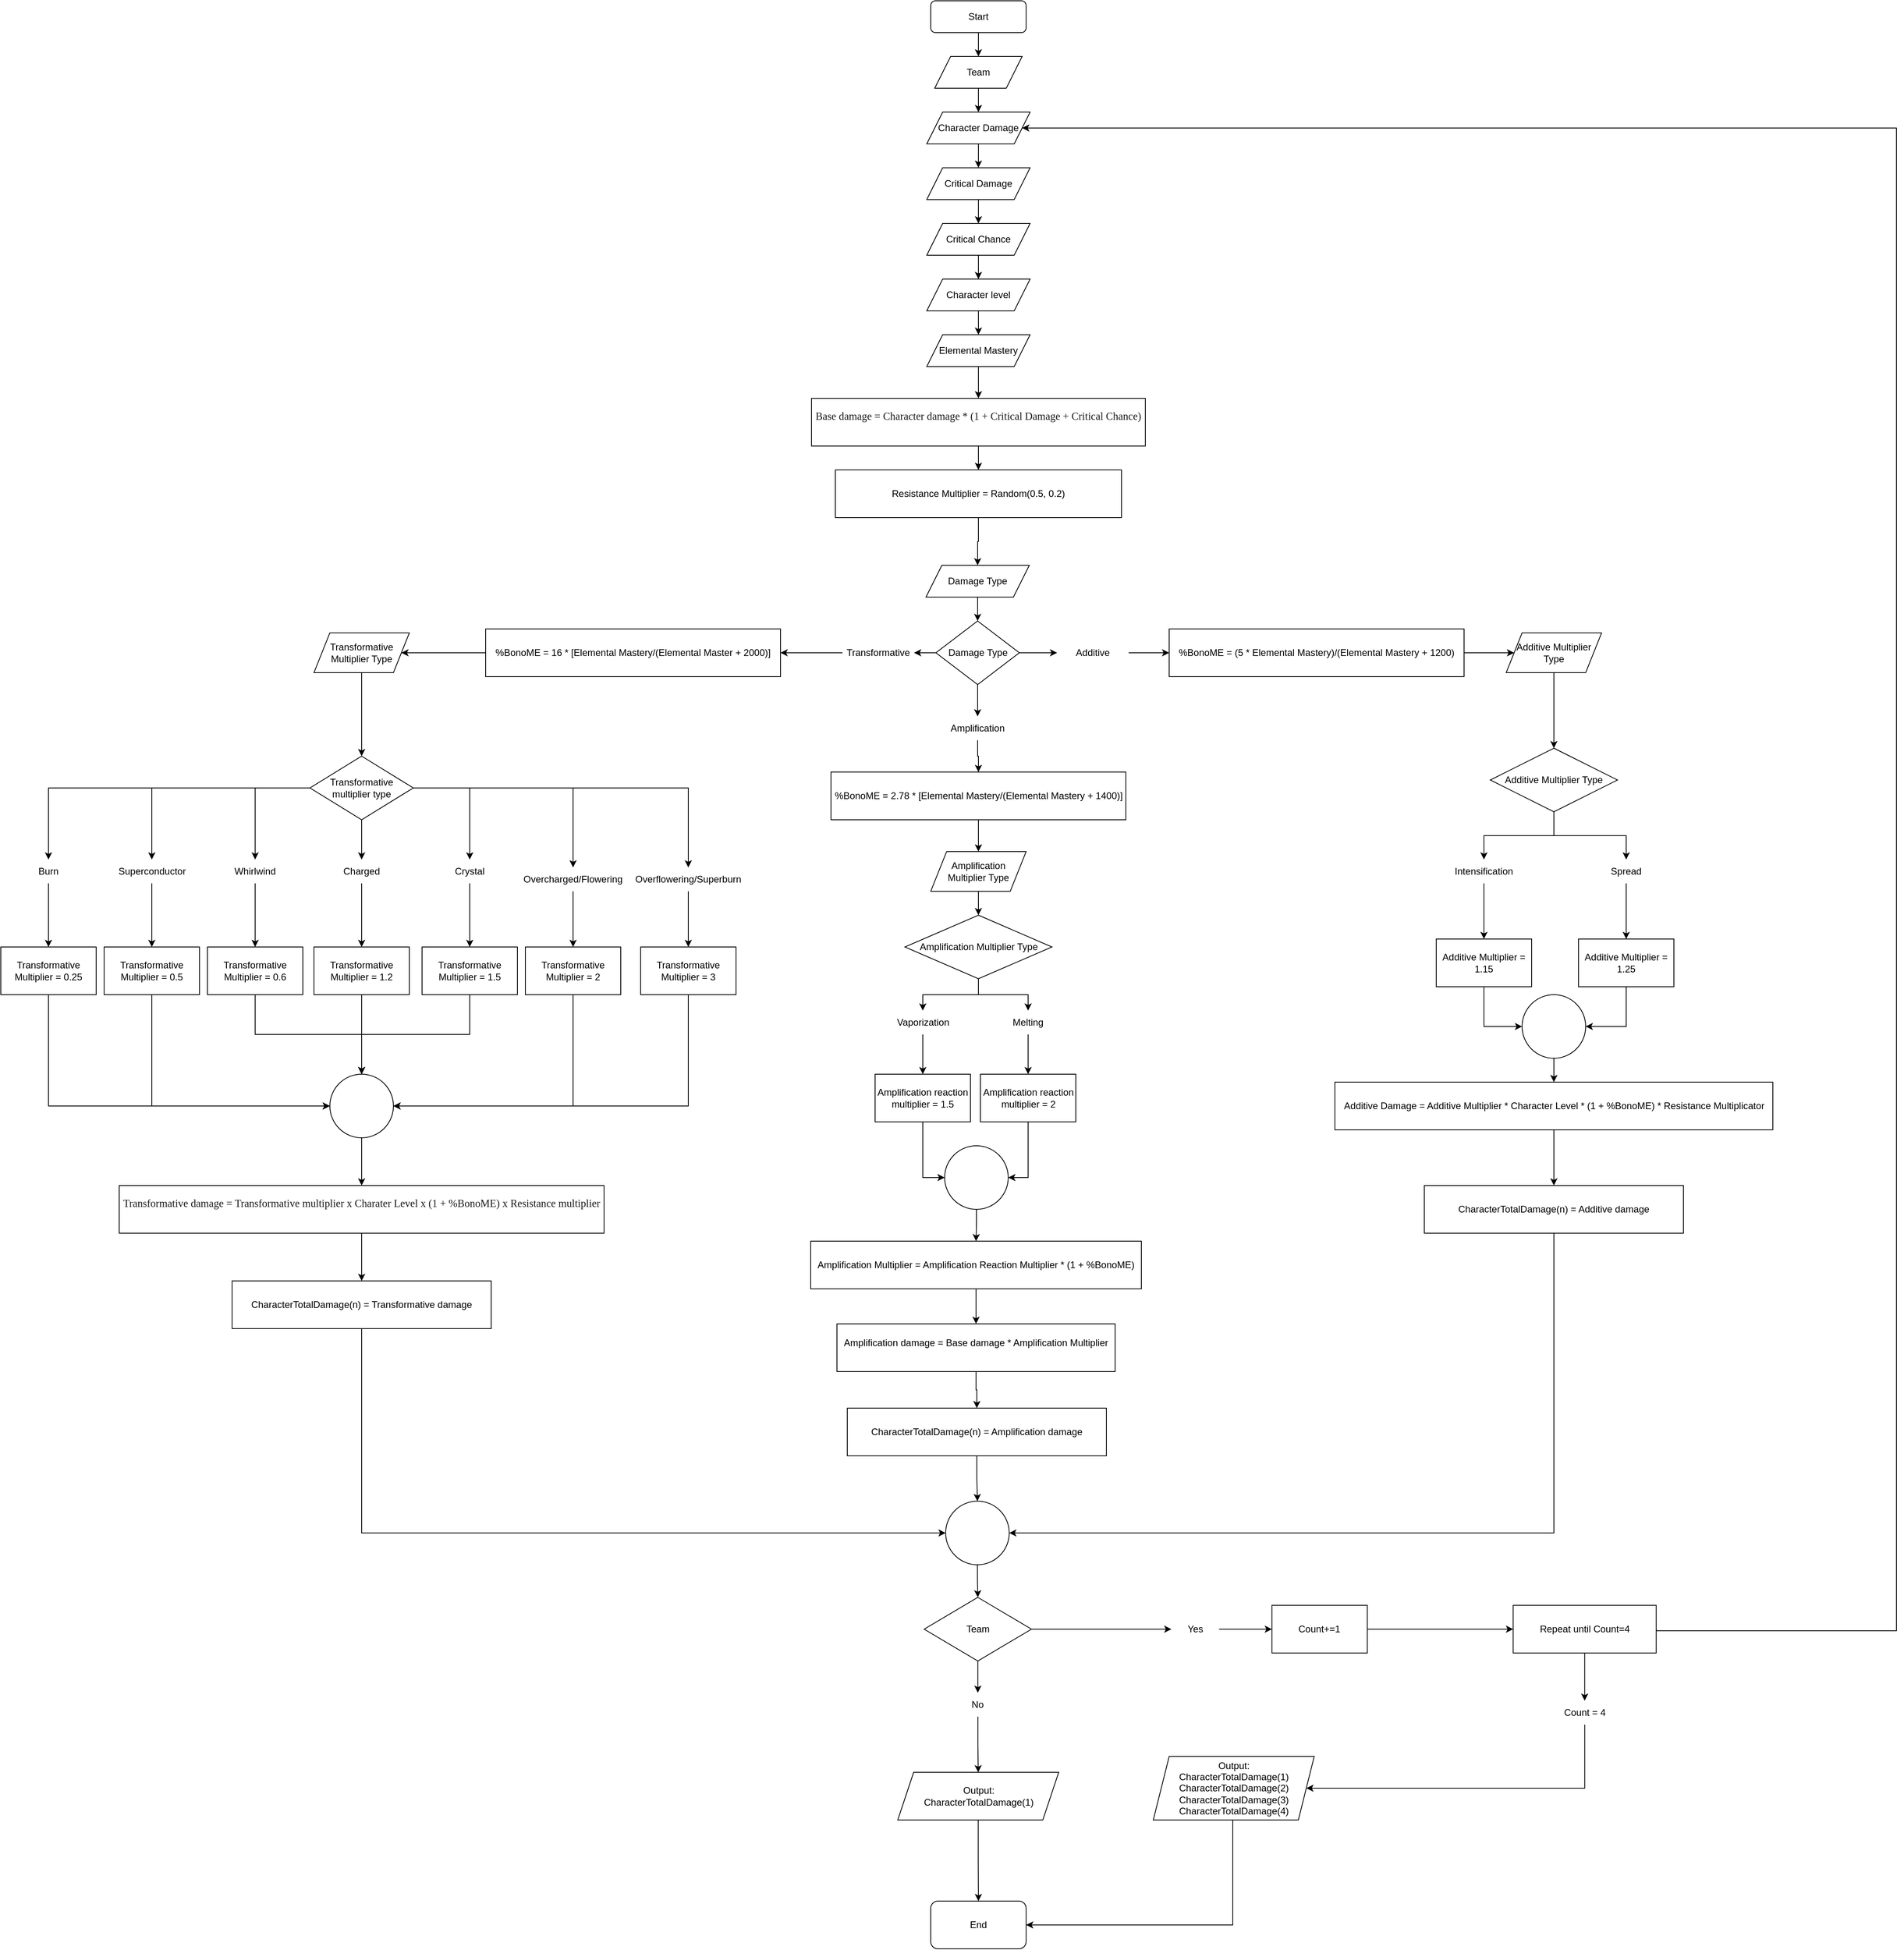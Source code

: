 <mxfile version="21.6.8" type="device">
  <diagram id="C5RBs43oDa-KdzZeNtuy" name="Page-1">
    <mxGraphModel dx="2225" dy="757" grid="1" gridSize="10" guides="1" tooltips="1" connect="1" arrows="1" fold="1" page="1" pageScale="1" pageWidth="827" pageHeight="1169" math="0" shadow="0">
      <root>
        <mxCell id="WIyWlLk6GJQsqaUBKTNV-0" />
        <mxCell id="WIyWlLk6GJQsqaUBKTNV-1" parent="WIyWlLk6GJQsqaUBKTNV-0" />
        <mxCell id="68AIYWXxE1RkeAf_uZzY-8" style="edgeStyle=orthogonalEdgeStyle;rounded=0;orthogonalLoop=1;jettySize=auto;html=1;entryX=0.5;entryY=0;entryDx=0;entryDy=0;" edge="1" parent="WIyWlLk6GJQsqaUBKTNV-1" source="WIyWlLk6GJQsqaUBKTNV-3" target="68AIYWXxE1RkeAf_uZzY-1">
          <mxGeometry relative="1" as="geometry" />
        </mxCell>
        <mxCell id="WIyWlLk6GJQsqaUBKTNV-3" value="Start" style="rounded=1;whiteSpace=wrap;html=1;fontSize=12;glass=0;strokeWidth=1;shadow=0;" parent="WIyWlLk6GJQsqaUBKTNV-1" vertex="1">
          <mxGeometry x="360" y="30" width="120" height="40" as="geometry" />
        </mxCell>
        <mxCell id="68AIYWXxE1RkeAf_uZzY-9" style="edgeStyle=orthogonalEdgeStyle;rounded=0;orthogonalLoop=1;jettySize=auto;html=1;entryX=0.5;entryY=0;entryDx=0;entryDy=0;" edge="1" parent="WIyWlLk6GJQsqaUBKTNV-1" source="68AIYWXxE1RkeAf_uZzY-1" target="68AIYWXxE1RkeAf_uZzY-2">
          <mxGeometry relative="1" as="geometry" />
        </mxCell>
        <mxCell id="68AIYWXxE1RkeAf_uZzY-1" value="Team" style="shape=parallelogram;perimeter=parallelogramPerimeter;whiteSpace=wrap;html=1;fixedSize=1;" vertex="1" parent="WIyWlLk6GJQsqaUBKTNV-1">
          <mxGeometry x="365" y="100" width="110" height="40" as="geometry" />
        </mxCell>
        <mxCell id="68AIYWXxE1RkeAf_uZzY-10" style="edgeStyle=orthogonalEdgeStyle;rounded=0;orthogonalLoop=1;jettySize=auto;html=1;entryX=0.5;entryY=0;entryDx=0;entryDy=0;" edge="1" parent="WIyWlLk6GJQsqaUBKTNV-1" source="68AIYWXxE1RkeAf_uZzY-2" target="68AIYWXxE1RkeAf_uZzY-3">
          <mxGeometry relative="1" as="geometry" />
        </mxCell>
        <mxCell id="68AIYWXxE1RkeAf_uZzY-2" value="Character Damage" style="shape=parallelogram;perimeter=parallelogramPerimeter;whiteSpace=wrap;html=1;fixedSize=1;" vertex="1" parent="WIyWlLk6GJQsqaUBKTNV-1">
          <mxGeometry x="355" y="170" width="130" height="40" as="geometry" />
        </mxCell>
        <mxCell id="68AIYWXxE1RkeAf_uZzY-11" style="edgeStyle=orthogonalEdgeStyle;rounded=0;orthogonalLoop=1;jettySize=auto;html=1;entryX=0.5;entryY=0;entryDx=0;entryDy=0;" edge="1" parent="WIyWlLk6GJQsqaUBKTNV-1" source="68AIYWXxE1RkeAf_uZzY-3" target="68AIYWXxE1RkeAf_uZzY-4">
          <mxGeometry relative="1" as="geometry" />
        </mxCell>
        <mxCell id="68AIYWXxE1RkeAf_uZzY-3" value="Critical Damage" style="shape=parallelogram;perimeter=parallelogramPerimeter;whiteSpace=wrap;html=1;fixedSize=1;" vertex="1" parent="WIyWlLk6GJQsqaUBKTNV-1">
          <mxGeometry x="355" y="240" width="130" height="40" as="geometry" />
        </mxCell>
        <mxCell id="68AIYWXxE1RkeAf_uZzY-15" style="edgeStyle=orthogonalEdgeStyle;rounded=0;orthogonalLoop=1;jettySize=auto;html=1;" edge="1" parent="WIyWlLk6GJQsqaUBKTNV-1" source="68AIYWXxE1RkeAf_uZzY-4" target="68AIYWXxE1RkeAf_uZzY-13">
          <mxGeometry relative="1" as="geometry" />
        </mxCell>
        <mxCell id="68AIYWXxE1RkeAf_uZzY-4" value="Critical Chance" style="shape=parallelogram;perimeter=parallelogramPerimeter;whiteSpace=wrap;html=1;fixedSize=1;" vertex="1" parent="WIyWlLk6GJQsqaUBKTNV-1">
          <mxGeometry x="355" y="310" width="130" height="40" as="geometry" />
        </mxCell>
        <mxCell id="68AIYWXxE1RkeAf_uZzY-16" style="edgeStyle=orthogonalEdgeStyle;rounded=0;orthogonalLoop=1;jettySize=auto;html=1;entryX=0.5;entryY=0;entryDx=0;entryDy=0;" edge="1" parent="WIyWlLk6GJQsqaUBKTNV-1" source="68AIYWXxE1RkeAf_uZzY-13" target="68AIYWXxE1RkeAf_uZzY-14">
          <mxGeometry relative="1" as="geometry" />
        </mxCell>
        <mxCell id="68AIYWXxE1RkeAf_uZzY-13" value="Character level" style="shape=parallelogram;perimeter=parallelogramPerimeter;whiteSpace=wrap;html=1;fixedSize=1;" vertex="1" parent="WIyWlLk6GJQsqaUBKTNV-1">
          <mxGeometry x="355" y="380" width="130" height="40" as="geometry" />
        </mxCell>
        <mxCell id="68AIYWXxE1RkeAf_uZzY-18" style="edgeStyle=orthogonalEdgeStyle;rounded=0;orthogonalLoop=1;jettySize=auto;html=1;entryX=0.5;entryY=0;entryDx=0;entryDy=0;" edge="1" parent="WIyWlLk6GJQsqaUBKTNV-1" source="68AIYWXxE1RkeAf_uZzY-14" target="68AIYWXxE1RkeAf_uZzY-17">
          <mxGeometry relative="1" as="geometry">
            <mxPoint x="430" y="520" as="targetPoint" />
          </mxGeometry>
        </mxCell>
        <mxCell id="68AIYWXxE1RkeAf_uZzY-14" value="Elemental Mastery" style="shape=parallelogram;perimeter=parallelogramPerimeter;whiteSpace=wrap;html=1;fixedSize=1;" vertex="1" parent="WIyWlLk6GJQsqaUBKTNV-1">
          <mxGeometry x="355" y="450" width="130" height="40" as="geometry" />
        </mxCell>
        <mxCell id="68AIYWXxE1RkeAf_uZzY-119" style="edgeStyle=orthogonalEdgeStyle;rounded=0;orthogonalLoop=1;jettySize=auto;html=1;entryX=0.5;entryY=0;entryDx=0;entryDy=0;" edge="1" parent="WIyWlLk6GJQsqaUBKTNV-1" source="68AIYWXxE1RkeAf_uZzY-17" target="68AIYWXxE1RkeAf_uZzY-22">
          <mxGeometry relative="1" as="geometry" />
        </mxCell>
        <mxCell id="68AIYWXxE1RkeAf_uZzY-17" value="&#xa;&lt;p data-pm-slice=&quot;1 1 [&amp;quot;tiptapChildEditor&amp;quot;,{&amp;quot;id&amp;quot;:&amp;quot;6e26baa5-7438-47f0-9756-ae6caefed362&amp;quot;,&amp;quot;shapeId&amp;quot;:&amp;quot;MbrOjxthng9&amp;quot;,&amp;quot;textId&amp;quot;:&amp;quot;identifier&amp;quot;}]&quot; dir=&quot;ltr&quot; style=&quot;text-align: center&quot;&gt;&lt;span style=&quot;color: rgb(26, 26, 26); font-size: 10pt; font-family: noto_regular&quot;&gt;Base damage = Character damage * (1 + Critical Damage + Critical Chance)&lt;/span&gt;&lt;/p&gt;&#xa;&#xa;" style="rounded=0;whiteSpace=wrap;html=1;" vertex="1" parent="WIyWlLk6GJQsqaUBKTNV-1">
          <mxGeometry x="210" y="530" width="420" height="60" as="geometry" />
        </mxCell>
        <mxCell id="68AIYWXxE1RkeAf_uZzY-25" style="edgeStyle=orthogonalEdgeStyle;rounded=0;orthogonalLoop=1;jettySize=auto;html=1;entryX=0.5;entryY=0;entryDx=0;entryDy=0;" edge="1" parent="WIyWlLk6GJQsqaUBKTNV-1" source="68AIYWXxE1RkeAf_uZzY-22" target="68AIYWXxE1RkeAf_uZzY-24">
          <mxGeometry relative="1" as="geometry" />
        </mxCell>
        <mxCell id="68AIYWXxE1RkeAf_uZzY-22" value="&lt;p data-pm-slice=&quot;1 1 [&amp;quot;tiptapChildEditor&amp;quot;,{&amp;quot;id&amp;quot;:&amp;quot;6ee7c401-3473-4edb-bf75-9d36fbbd1e00&amp;quot;,&amp;quot;shapeId&amp;quot;:&amp;quot;x10Id9P7qSQ&amp;quot;,&amp;quot;textId&amp;quot;:&amp;quot;identifier&amp;quot;}]&quot; dir=&quot;ltr&quot;&gt;Resistance Multiplier = Random(0.5, 0.2)&lt;/p&gt;" style="rounded=0;whiteSpace=wrap;html=1;" vertex="1" parent="WIyWlLk6GJQsqaUBKTNV-1">
          <mxGeometry x="240" y="620" width="360" height="60" as="geometry" />
        </mxCell>
        <mxCell id="68AIYWXxE1RkeAf_uZzY-27" style="edgeStyle=orthogonalEdgeStyle;rounded=0;orthogonalLoop=1;jettySize=auto;html=1;" edge="1" parent="WIyWlLk6GJQsqaUBKTNV-1" source="68AIYWXxE1RkeAf_uZzY-24" target="68AIYWXxE1RkeAf_uZzY-26">
          <mxGeometry relative="1" as="geometry" />
        </mxCell>
        <mxCell id="68AIYWXxE1RkeAf_uZzY-24" value="Damage Type" style="shape=parallelogram;perimeter=parallelogramPerimeter;whiteSpace=wrap;html=1;fixedSize=1;" vertex="1" parent="WIyWlLk6GJQsqaUBKTNV-1">
          <mxGeometry x="354" y="740" width="130" height="40" as="geometry" />
        </mxCell>
        <mxCell id="68AIYWXxE1RkeAf_uZzY-30" style="edgeStyle=orthogonalEdgeStyle;rounded=0;orthogonalLoop=1;jettySize=auto;html=1;entryX=1;entryY=0.5;entryDx=0;entryDy=0;" edge="1" parent="WIyWlLk6GJQsqaUBKTNV-1" source="68AIYWXxE1RkeAf_uZzY-26" target="68AIYWXxE1RkeAf_uZzY-29">
          <mxGeometry relative="1" as="geometry" />
        </mxCell>
        <mxCell id="68AIYWXxE1RkeAf_uZzY-77" style="edgeStyle=orthogonalEdgeStyle;rounded=0;orthogonalLoop=1;jettySize=auto;html=1;entryX=0.5;entryY=0;entryDx=0;entryDy=0;" edge="1" parent="WIyWlLk6GJQsqaUBKTNV-1" source="68AIYWXxE1RkeAf_uZzY-26" target="68AIYWXxE1RkeAf_uZzY-75">
          <mxGeometry relative="1" as="geometry" />
        </mxCell>
        <mxCell id="68AIYWXxE1RkeAf_uZzY-79" style="edgeStyle=orthogonalEdgeStyle;rounded=0;orthogonalLoop=1;jettySize=auto;html=1;" edge="1" parent="WIyWlLk6GJQsqaUBKTNV-1" source="68AIYWXxE1RkeAf_uZzY-26" target="68AIYWXxE1RkeAf_uZzY-76">
          <mxGeometry relative="1" as="geometry" />
        </mxCell>
        <mxCell id="68AIYWXxE1RkeAf_uZzY-26" value="Damage Type" style="rhombus;whiteSpace=wrap;html=1;" vertex="1" parent="WIyWlLk6GJQsqaUBKTNV-1">
          <mxGeometry x="366.5" y="810" width="105" height="80" as="geometry" />
        </mxCell>
        <mxCell id="68AIYWXxE1RkeAf_uZzY-121" style="edgeStyle=orthogonalEdgeStyle;rounded=0;orthogonalLoop=1;jettySize=auto;html=1;entryX=1;entryY=0.5;entryDx=0;entryDy=0;" edge="1" parent="WIyWlLk6GJQsqaUBKTNV-1" source="68AIYWXxE1RkeAf_uZzY-29" target="68AIYWXxE1RkeAf_uZzY-120">
          <mxGeometry relative="1" as="geometry" />
        </mxCell>
        <mxCell id="68AIYWXxE1RkeAf_uZzY-29" value="Transformative" style="text;html=1;strokeColor=none;fillColor=none;align=center;verticalAlign=middle;whiteSpace=wrap;rounded=0;" vertex="1" parent="WIyWlLk6GJQsqaUBKTNV-1">
          <mxGeometry x="249" y="835" width="90" height="30" as="geometry" />
        </mxCell>
        <mxCell id="68AIYWXxE1RkeAf_uZzY-34" style="edgeStyle=orthogonalEdgeStyle;rounded=0;orthogonalLoop=1;jettySize=auto;html=1;entryX=0.5;entryY=0;entryDx=0;entryDy=0;" edge="1" parent="WIyWlLk6GJQsqaUBKTNV-1" source="68AIYWXxE1RkeAf_uZzY-31" target="68AIYWXxE1RkeAf_uZzY-33">
          <mxGeometry relative="1" as="geometry" />
        </mxCell>
        <mxCell id="68AIYWXxE1RkeAf_uZzY-31" value="Transformative Multiplier Type" style="shape=parallelogram;perimeter=parallelogramPerimeter;whiteSpace=wrap;html=1;fixedSize=1;" vertex="1" parent="WIyWlLk6GJQsqaUBKTNV-1">
          <mxGeometry x="-416" y="825" width="120" height="50" as="geometry" />
        </mxCell>
        <mxCell id="68AIYWXxE1RkeAf_uZzY-57" style="edgeStyle=orthogonalEdgeStyle;rounded=0;orthogonalLoop=1;jettySize=auto;html=1;entryX=0.5;entryY=0;entryDx=0;entryDy=0;" edge="1" parent="WIyWlLk6GJQsqaUBKTNV-1" source="68AIYWXxE1RkeAf_uZzY-33" target="68AIYWXxE1RkeAf_uZzY-44">
          <mxGeometry relative="1" as="geometry" />
        </mxCell>
        <mxCell id="68AIYWXxE1RkeAf_uZzY-58" style="edgeStyle=orthogonalEdgeStyle;rounded=0;orthogonalLoop=1;jettySize=auto;html=1;entryX=0.5;entryY=0;entryDx=0;entryDy=0;" edge="1" parent="WIyWlLk6GJQsqaUBKTNV-1" source="68AIYWXxE1RkeAf_uZzY-33" target="68AIYWXxE1RkeAf_uZzY-42">
          <mxGeometry relative="1" as="geometry" />
        </mxCell>
        <mxCell id="68AIYWXxE1RkeAf_uZzY-59" style="edgeStyle=orthogonalEdgeStyle;rounded=0;orthogonalLoop=1;jettySize=auto;html=1;entryX=0.5;entryY=0;entryDx=0;entryDy=0;" edge="1" parent="WIyWlLk6GJQsqaUBKTNV-1" source="68AIYWXxE1RkeAf_uZzY-33" target="68AIYWXxE1RkeAf_uZzY-45">
          <mxGeometry relative="1" as="geometry" />
        </mxCell>
        <mxCell id="68AIYWXxE1RkeAf_uZzY-60" style="edgeStyle=orthogonalEdgeStyle;rounded=0;orthogonalLoop=1;jettySize=auto;html=1;entryX=0.5;entryY=0;entryDx=0;entryDy=0;" edge="1" parent="WIyWlLk6GJQsqaUBKTNV-1" source="68AIYWXxE1RkeAf_uZzY-33" target="68AIYWXxE1RkeAf_uZzY-46">
          <mxGeometry relative="1" as="geometry" />
        </mxCell>
        <mxCell id="68AIYWXxE1RkeAf_uZzY-61" style="edgeStyle=orthogonalEdgeStyle;rounded=0;orthogonalLoop=1;jettySize=auto;html=1;entryX=0.5;entryY=0;entryDx=0;entryDy=0;" edge="1" parent="WIyWlLk6GJQsqaUBKTNV-1" source="68AIYWXxE1RkeAf_uZzY-33" target="68AIYWXxE1RkeAf_uZzY-47">
          <mxGeometry relative="1" as="geometry" />
        </mxCell>
        <mxCell id="68AIYWXxE1RkeAf_uZzY-62" style="edgeStyle=orthogonalEdgeStyle;rounded=0;orthogonalLoop=1;jettySize=auto;html=1;entryX=0.5;entryY=0;entryDx=0;entryDy=0;" edge="1" parent="WIyWlLk6GJQsqaUBKTNV-1" source="68AIYWXxE1RkeAf_uZzY-33" target="68AIYWXxE1RkeAf_uZzY-48">
          <mxGeometry relative="1" as="geometry" />
        </mxCell>
        <mxCell id="68AIYWXxE1RkeAf_uZzY-63" style="edgeStyle=orthogonalEdgeStyle;rounded=0;orthogonalLoop=1;jettySize=auto;html=1;entryX=0.5;entryY=0;entryDx=0;entryDy=0;" edge="1" parent="WIyWlLk6GJQsqaUBKTNV-1" source="68AIYWXxE1RkeAf_uZzY-33" target="68AIYWXxE1RkeAf_uZzY-49">
          <mxGeometry relative="1" as="geometry">
            <mxPoint x="14" y="1110" as="targetPoint" />
          </mxGeometry>
        </mxCell>
        <mxCell id="68AIYWXxE1RkeAf_uZzY-33" value="Transformative multiplier type" style="rhombus;whiteSpace=wrap;html=1;" vertex="1" parent="WIyWlLk6GJQsqaUBKTNV-1">
          <mxGeometry x="-421" y="980" width="130" height="80" as="geometry" />
        </mxCell>
        <mxCell id="68AIYWXxE1RkeAf_uZzY-69" style="edgeStyle=orthogonalEdgeStyle;rounded=0;orthogonalLoop=1;jettySize=auto;html=1;entryX=0;entryY=0.5;entryDx=0;entryDy=0;exitX=0.5;exitY=1;exitDx=0;exitDy=0;" edge="1" parent="WIyWlLk6GJQsqaUBKTNV-1" source="68AIYWXxE1RkeAf_uZzY-161" target="68AIYWXxE1RkeAf_uZzY-171">
          <mxGeometry relative="1" as="geometry">
            <mxPoint x="-641" y="1290" as="sourcePoint" />
            <mxPoint x="-508.5" y="1400" as="targetPoint" />
          </mxGeometry>
        </mxCell>
        <mxCell id="68AIYWXxE1RkeAf_uZzY-68" style="edgeStyle=orthogonalEdgeStyle;rounded=0;orthogonalLoop=1;jettySize=auto;html=1;entryX=0;entryY=0.5;entryDx=0;entryDy=0;exitX=0.5;exitY=1;exitDx=0;exitDy=0;" edge="1" parent="WIyWlLk6GJQsqaUBKTNV-1" source="68AIYWXxE1RkeAf_uZzY-162" target="68AIYWXxE1RkeAf_uZzY-171">
          <mxGeometry relative="1" as="geometry">
            <mxPoint x="-541" y="1290" as="sourcePoint" />
            <mxPoint x="-508.5" y="1400" as="targetPoint" />
          </mxGeometry>
        </mxCell>
        <mxCell id="68AIYWXxE1RkeAf_uZzY-67" style="edgeStyle=orthogonalEdgeStyle;rounded=0;orthogonalLoop=1;jettySize=auto;html=1;entryX=0.5;entryY=0;entryDx=0;entryDy=0;exitX=0.5;exitY=1;exitDx=0;exitDy=0;" edge="1" parent="WIyWlLk6GJQsqaUBKTNV-1" source="68AIYWXxE1RkeAf_uZzY-163" target="68AIYWXxE1RkeAf_uZzY-171">
          <mxGeometry relative="1" as="geometry">
            <mxPoint x="-446" y="1290" as="sourcePoint" />
            <mxPoint x="-356" y="1400" as="targetPoint" />
          </mxGeometry>
        </mxCell>
        <mxCell id="68AIYWXxE1RkeAf_uZzY-66" style="edgeStyle=orthogonalEdgeStyle;rounded=0;orthogonalLoop=1;jettySize=auto;html=1;entryX=0.5;entryY=0;entryDx=0;entryDy=0;exitX=0.5;exitY=1;exitDx=0;exitDy=0;" edge="1" parent="WIyWlLk6GJQsqaUBKTNV-1" source="68AIYWXxE1RkeAf_uZzY-165" target="68AIYWXxE1RkeAf_uZzY-171">
          <mxGeometry relative="1" as="geometry">
            <mxPoint x="-356" y="1290" as="sourcePoint" />
            <mxPoint x="-356" y="1400" as="targetPoint" />
          </mxGeometry>
        </mxCell>
        <mxCell id="68AIYWXxE1RkeAf_uZzY-70" style="edgeStyle=orthogonalEdgeStyle;rounded=0;orthogonalLoop=1;jettySize=auto;html=1;entryX=0.5;entryY=0;entryDx=0;entryDy=0;exitX=0.5;exitY=1;exitDx=0;exitDy=0;" edge="1" parent="WIyWlLk6GJQsqaUBKTNV-1" source="68AIYWXxE1RkeAf_uZzY-166" target="68AIYWXxE1RkeAf_uZzY-171">
          <mxGeometry relative="1" as="geometry">
            <mxPoint x="-261" y="1290" as="sourcePoint" />
            <mxPoint x="-356" y="1400" as="targetPoint" />
          </mxGeometry>
        </mxCell>
        <mxCell id="68AIYWXxE1RkeAf_uZzY-71" style="edgeStyle=orthogonalEdgeStyle;rounded=0;orthogonalLoop=1;jettySize=auto;html=1;entryX=1;entryY=0.5;entryDx=0;entryDy=0;exitX=0.5;exitY=1;exitDx=0;exitDy=0;" edge="1" parent="WIyWlLk6GJQsqaUBKTNV-1" source="68AIYWXxE1RkeAf_uZzY-167" target="68AIYWXxE1RkeAf_uZzY-171">
          <mxGeometry relative="1" as="geometry">
            <mxPoint x="-141" y="1290" as="sourcePoint" />
            <mxPoint x="-203.5" y="1400" as="targetPoint" />
          </mxGeometry>
        </mxCell>
        <mxCell id="68AIYWXxE1RkeAf_uZzY-73" style="edgeStyle=orthogonalEdgeStyle;rounded=0;orthogonalLoop=1;jettySize=auto;html=1;exitX=0.5;exitY=1;exitDx=0;exitDy=0;entryX=1;entryY=0.5;entryDx=0;entryDy=0;" edge="1" parent="WIyWlLk6GJQsqaUBKTNV-1" source="68AIYWXxE1RkeAf_uZzY-168" target="68AIYWXxE1RkeAf_uZzY-171">
          <mxGeometry relative="1" as="geometry">
            <mxPoint x="14" y="1290" as="sourcePoint" />
            <mxPoint x="-203" y="1400" as="targetPoint" />
            <Array as="points">
              <mxPoint x="55" y="1420" />
            </Array>
          </mxGeometry>
        </mxCell>
        <mxCell id="68AIYWXxE1RkeAf_uZzY-50" style="edgeStyle=orthogonalEdgeStyle;rounded=0;orthogonalLoop=1;jettySize=auto;html=1;entryX=0.5;entryY=0;entryDx=0;entryDy=0;" edge="1" parent="WIyWlLk6GJQsqaUBKTNV-1" source="68AIYWXxE1RkeAf_uZzY-42" target="68AIYWXxE1RkeAf_uZzY-161">
          <mxGeometry relative="1" as="geometry">
            <mxPoint x="-641" y="1240.0" as="targetPoint" />
          </mxGeometry>
        </mxCell>
        <mxCell id="68AIYWXxE1RkeAf_uZzY-42" value="Burn" style="text;html=1;strokeColor=none;fillColor=none;align=center;verticalAlign=middle;whiteSpace=wrap;rounded=0;" vertex="1" parent="WIyWlLk6GJQsqaUBKTNV-1">
          <mxGeometry x="-780" y="1110" width="60" height="30" as="geometry" />
        </mxCell>
        <mxCell id="68AIYWXxE1RkeAf_uZzY-51" style="edgeStyle=orthogonalEdgeStyle;rounded=0;orthogonalLoop=1;jettySize=auto;html=1;entryX=0.5;entryY=0;entryDx=0;entryDy=0;" edge="1" parent="WIyWlLk6GJQsqaUBKTNV-1" source="68AIYWXxE1RkeAf_uZzY-44" target="68AIYWXxE1RkeAf_uZzY-162">
          <mxGeometry relative="1" as="geometry">
            <mxPoint x="-541" y="1240.0" as="targetPoint" />
          </mxGeometry>
        </mxCell>
        <mxCell id="68AIYWXxE1RkeAf_uZzY-44" value="Superconductor" style="text;html=1;strokeColor=none;fillColor=none;align=center;verticalAlign=middle;whiteSpace=wrap;rounded=0;" vertex="1" parent="WIyWlLk6GJQsqaUBKTNV-1">
          <mxGeometry x="-666.5" y="1110" width="93" height="30" as="geometry" />
        </mxCell>
        <mxCell id="68AIYWXxE1RkeAf_uZzY-52" style="edgeStyle=orthogonalEdgeStyle;rounded=0;orthogonalLoop=1;jettySize=auto;html=1;entryX=0.5;entryY=0;entryDx=0;entryDy=0;" edge="1" parent="WIyWlLk6GJQsqaUBKTNV-1" source="68AIYWXxE1RkeAf_uZzY-45" target="68AIYWXxE1RkeAf_uZzY-163">
          <mxGeometry relative="1" as="geometry">
            <mxPoint x="-446" y="1240.0" as="targetPoint" />
          </mxGeometry>
        </mxCell>
        <mxCell id="68AIYWXxE1RkeAf_uZzY-45" value="Whirlwind" style="text;html=1;strokeColor=none;fillColor=none;align=center;verticalAlign=middle;whiteSpace=wrap;rounded=0;" vertex="1" parent="WIyWlLk6GJQsqaUBKTNV-1">
          <mxGeometry x="-525" y="1110" width="70" height="30" as="geometry" />
        </mxCell>
        <mxCell id="68AIYWXxE1RkeAf_uZzY-53" style="edgeStyle=orthogonalEdgeStyle;rounded=0;orthogonalLoop=1;jettySize=auto;html=1;entryX=0.5;entryY=0;entryDx=0;entryDy=0;" edge="1" parent="WIyWlLk6GJQsqaUBKTNV-1" source="68AIYWXxE1RkeAf_uZzY-46" target="68AIYWXxE1RkeAf_uZzY-165">
          <mxGeometry relative="1" as="geometry">
            <mxPoint x="-360" y="1240" as="targetPoint" />
          </mxGeometry>
        </mxCell>
        <mxCell id="68AIYWXxE1RkeAf_uZzY-46" value="Charged" style="text;html=1;strokeColor=none;fillColor=none;align=center;verticalAlign=middle;whiteSpace=wrap;rounded=0;" vertex="1" parent="WIyWlLk6GJQsqaUBKTNV-1">
          <mxGeometry x="-386" y="1110" width="60" height="30" as="geometry" />
        </mxCell>
        <mxCell id="68AIYWXxE1RkeAf_uZzY-54" style="edgeStyle=orthogonalEdgeStyle;rounded=0;orthogonalLoop=1;jettySize=auto;html=1;entryX=0.5;entryY=0;entryDx=0;entryDy=0;" edge="1" parent="WIyWlLk6GJQsqaUBKTNV-1" source="68AIYWXxE1RkeAf_uZzY-47" target="68AIYWXxE1RkeAf_uZzY-166">
          <mxGeometry relative="1" as="geometry">
            <mxPoint x="-261" y="1240.0" as="targetPoint" />
          </mxGeometry>
        </mxCell>
        <mxCell id="68AIYWXxE1RkeAf_uZzY-47" value="Crystal" style="text;html=1;strokeColor=none;fillColor=none;align=center;verticalAlign=middle;whiteSpace=wrap;rounded=0;" vertex="1" parent="WIyWlLk6GJQsqaUBKTNV-1">
          <mxGeometry x="-250" y="1110" width="60" height="30" as="geometry" />
        </mxCell>
        <mxCell id="68AIYWXxE1RkeAf_uZzY-55" style="edgeStyle=orthogonalEdgeStyle;rounded=0;orthogonalLoop=1;jettySize=auto;html=1;entryX=0.5;entryY=0;entryDx=0;entryDy=0;" edge="1" parent="WIyWlLk6GJQsqaUBKTNV-1" source="68AIYWXxE1RkeAf_uZzY-48" target="68AIYWXxE1RkeAf_uZzY-167">
          <mxGeometry relative="1" as="geometry">
            <mxPoint x="-141" y="1240.0" as="targetPoint" />
          </mxGeometry>
        </mxCell>
        <mxCell id="68AIYWXxE1RkeAf_uZzY-48" value="Overcharged/Flowering" style="text;html=1;strokeColor=none;fillColor=none;align=center;verticalAlign=middle;whiteSpace=wrap;rounded=0;" vertex="1" parent="WIyWlLk6GJQsqaUBKTNV-1">
          <mxGeometry x="-160" y="1120" width="140" height="30" as="geometry" />
        </mxCell>
        <mxCell id="68AIYWXxE1RkeAf_uZzY-56" style="edgeStyle=orthogonalEdgeStyle;rounded=0;orthogonalLoop=1;jettySize=auto;html=1;entryX=0.5;entryY=0;entryDx=0;entryDy=0;exitX=0.5;exitY=1;exitDx=0;exitDy=0;" edge="1" parent="WIyWlLk6GJQsqaUBKTNV-1" source="68AIYWXxE1RkeAf_uZzY-49" target="68AIYWXxE1RkeAf_uZzY-168">
          <mxGeometry relative="1" as="geometry">
            <mxPoint x="14" y="1140" as="sourcePoint" />
            <mxPoint x="14" y="1240.0" as="targetPoint" />
          </mxGeometry>
        </mxCell>
        <mxCell id="68AIYWXxE1RkeAf_uZzY-49" value="Overflowering/Superburn" style="text;html=1;strokeColor=none;fillColor=none;align=center;verticalAlign=middle;whiteSpace=wrap;rounded=0;" vertex="1" parent="WIyWlLk6GJQsqaUBKTNV-1">
          <mxGeometry x="-20" y="1120" width="150" height="30" as="geometry" />
        </mxCell>
        <mxCell id="68AIYWXxE1RkeAf_uZzY-100" style="edgeStyle=orthogonalEdgeStyle;rounded=0;orthogonalLoop=1;jettySize=auto;html=1;" edge="1" parent="WIyWlLk6GJQsqaUBKTNV-1" source="68AIYWXxE1RkeAf_uZzY-74" target="68AIYWXxE1RkeAf_uZzY-99">
          <mxGeometry relative="1" as="geometry" />
        </mxCell>
        <mxCell id="68AIYWXxE1RkeAf_uZzY-74" value="Amplification Multiplier Type" style="shape=parallelogram;perimeter=parallelogramPerimeter;whiteSpace=wrap;html=1;fixedSize=1;" vertex="1" parent="WIyWlLk6GJQsqaUBKTNV-1">
          <mxGeometry x="360" y="1100" width="120" height="50" as="geometry" />
        </mxCell>
        <mxCell id="68AIYWXxE1RkeAf_uZzY-125" style="edgeStyle=orthogonalEdgeStyle;rounded=0;orthogonalLoop=1;jettySize=auto;html=1;" edge="1" parent="WIyWlLk6GJQsqaUBKTNV-1" source="68AIYWXxE1RkeAf_uZzY-75" target="68AIYWXxE1RkeAf_uZzY-123">
          <mxGeometry relative="1" as="geometry" />
        </mxCell>
        <mxCell id="68AIYWXxE1RkeAf_uZzY-75" value="Amplification" style="text;html=1;strokeColor=none;fillColor=none;align=center;verticalAlign=middle;whiteSpace=wrap;rounded=0;" vertex="1" parent="WIyWlLk6GJQsqaUBKTNV-1">
          <mxGeometry x="374" y="930" width="90" height="30" as="geometry" />
        </mxCell>
        <mxCell id="68AIYWXxE1RkeAf_uZzY-137" style="edgeStyle=orthogonalEdgeStyle;rounded=0;orthogonalLoop=1;jettySize=auto;html=1;" edge="1" parent="WIyWlLk6GJQsqaUBKTNV-1" source="68AIYWXxE1RkeAf_uZzY-76" target="68AIYWXxE1RkeAf_uZzY-136">
          <mxGeometry relative="1" as="geometry" />
        </mxCell>
        <mxCell id="68AIYWXxE1RkeAf_uZzY-76" value="Additive" style="text;html=1;strokeColor=none;fillColor=none;align=center;verticalAlign=middle;whiteSpace=wrap;rounded=0;" vertex="1" parent="WIyWlLk6GJQsqaUBKTNV-1">
          <mxGeometry x="519" y="835" width="90" height="30" as="geometry" />
        </mxCell>
        <mxCell id="68AIYWXxE1RkeAf_uZzY-89" style="edgeStyle=orthogonalEdgeStyle;rounded=0;orthogonalLoop=1;jettySize=auto;html=1;entryX=0.5;entryY=0;entryDx=0;entryDy=0;" edge="1" parent="WIyWlLk6GJQsqaUBKTNV-1" source="68AIYWXxE1RkeAf_uZzY-84" target="68AIYWXxE1RkeAf_uZzY-175">
          <mxGeometry relative="1" as="geometry">
            <mxPoint x="350" y="1380" as="targetPoint" />
          </mxGeometry>
        </mxCell>
        <mxCell id="68AIYWXxE1RkeAf_uZzY-84" value="Vaporization" style="text;html=1;strokeColor=none;fillColor=none;align=center;verticalAlign=middle;whiteSpace=wrap;rounded=0;" vertex="1" parent="WIyWlLk6GJQsqaUBKTNV-1">
          <mxGeometry x="312.5" y="1300" width="75" height="30" as="geometry" />
        </mxCell>
        <mxCell id="68AIYWXxE1RkeAf_uZzY-107" style="edgeStyle=orthogonalEdgeStyle;rounded=0;orthogonalLoop=1;jettySize=auto;html=1;entryX=0.5;entryY=0;entryDx=0;entryDy=0;" edge="1" parent="WIyWlLk6GJQsqaUBKTNV-1" source="68AIYWXxE1RkeAf_uZzY-86" target="68AIYWXxE1RkeAf_uZzY-176">
          <mxGeometry relative="1" as="geometry">
            <mxPoint x="482.5" y="1380" as="targetPoint" />
          </mxGeometry>
        </mxCell>
        <mxCell id="68AIYWXxE1RkeAf_uZzY-86" value="Melting" style="text;html=1;strokeColor=none;fillColor=none;align=center;verticalAlign=middle;whiteSpace=wrap;rounded=0;" vertex="1" parent="WIyWlLk6GJQsqaUBKTNV-1">
          <mxGeometry x="445" y="1300" width="75" height="30" as="geometry" />
        </mxCell>
        <mxCell id="68AIYWXxE1RkeAf_uZzY-215" style="edgeStyle=orthogonalEdgeStyle;rounded=0;orthogonalLoop=1;jettySize=auto;html=1;" edge="1" parent="WIyWlLk6GJQsqaUBKTNV-1" source="68AIYWXxE1RkeAf_uZzY-91" target="68AIYWXxE1RkeAf_uZzY-214">
          <mxGeometry relative="1" as="geometry" />
        </mxCell>
        <mxCell id="68AIYWXxE1RkeAf_uZzY-91" value="Amplification damage = Base damage * Amplification Multiplier&lt;br&gt;&lt;p data-pm-slice=&quot;1 1 [&amp;quot;tiptapChildEditor&amp;quot;,{&amp;quot;id&amp;quot;:&amp;quot;2c45f719-b87e-4908-99bd-f6c6f1ec4c66&amp;quot;,&amp;quot;shapeId&amp;quot;:&amp;quot;fdUhFcARWMb&amp;quot;,&amp;quot;textId&amp;quot;:&amp;quot;identifier&amp;quot;}]&quot; dir=&quot;ltr&quot; style=&quot;text-align: center&quot;&gt;&lt;/p&gt;" style="rounded=0;whiteSpace=wrap;html=1;" vertex="1" parent="WIyWlLk6GJQsqaUBKTNV-1">
          <mxGeometry x="242" y="1694" width="350" height="60" as="geometry" />
        </mxCell>
        <mxCell id="68AIYWXxE1RkeAf_uZzY-109" style="edgeStyle=orthogonalEdgeStyle;rounded=0;orthogonalLoop=1;jettySize=auto;html=1;entryX=0.5;entryY=0;entryDx=0;entryDy=0;" edge="1" parent="WIyWlLk6GJQsqaUBKTNV-1" source="68AIYWXxE1RkeAf_uZzY-94" target="68AIYWXxE1RkeAf_uZzY-108">
          <mxGeometry relative="1" as="geometry" />
        </mxCell>
        <mxCell id="68AIYWXxE1RkeAf_uZzY-94" value="Additive Multiplier Type" style="shape=parallelogram;perimeter=parallelogramPerimeter;whiteSpace=wrap;html=1;fixedSize=1;" vertex="1" parent="WIyWlLk6GJQsqaUBKTNV-1">
          <mxGeometry x="1084" y="825" width="120" height="50" as="geometry" />
        </mxCell>
        <mxCell id="68AIYWXxE1RkeAf_uZzY-104" style="edgeStyle=orthogonalEdgeStyle;rounded=0;orthogonalLoop=1;jettySize=auto;html=1;" edge="1" parent="WIyWlLk6GJQsqaUBKTNV-1" source="68AIYWXxE1RkeAf_uZzY-99" target="68AIYWXxE1RkeAf_uZzY-84">
          <mxGeometry relative="1" as="geometry" />
        </mxCell>
        <mxCell id="68AIYWXxE1RkeAf_uZzY-105" style="edgeStyle=orthogonalEdgeStyle;rounded=0;orthogonalLoop=1;jettySize=auto;html=1;entryX=0.5;entryY=0;entryDx=0;entryDy=0;" edge="1" parent="WIyWlLk6GJQsqaUBKTNV-1" source="68AIYWXxE1RkeAf_uZzY-99" target="68AIYWXxE1RkeAf_uZzY-86">
          <mxGeometry relative="1" as="geometry" />
        </mxCell>
        <mxCell id="68AIYWXxE1RkeAf_uZzY-99" value="Amplification Multiplier Type" style="rhombus;whiteSpace=wrap;html=1;" vertex="1" parent="WIyWlLk6GJQsqaUBKTNV-1">
          <mxGeometry x="327.5" y="1180" width="185" height="80" as="geometry" />
        </mxCell>
        <mxCell id="68AIYWXxE1RkeAf_uZzY-113" style="edgeStyle=orthogonalEdgeStyle;rounded=0;orthogonalLoop=1;jettySize=auto;html=1;entryX=0.5;entryY=0;entryDx=0;entryDy=0;" edge="1" parent="WIyWlLk6GJQsqaUBKTNV-1" source="68AIYWXxE1RkeAf_uZzY-108" target="68AIYWXxE1RkeAf_uZzY-110">
          <mxGeometry relative="1" as="geometry">
            <mxPoint x="1056" y="1110" as="targetPoint" />
          </mxGeometry>
        </mxCell>
        <mxCell id="68AIYWXxE1RkeAf_uZzY-114" style="edgeStyle=orthogonalEdgeStyle;rounded=0;orthogonalLoop=1;jettySize=auto;html=1;entryX=0.5;entryY=0;entryDx=0;entryDy=0;" edge="1" parent="WIyWlLk6GJQsqaUBKTNV-1" source="68AIYWXxE1RkeAf_uZzY-108" target="68AIYWXxE1RkeAf_uZzY-111">
          <mxGeometry relative="1" as="geometry" />
        </mxCell>
        <mxCell id="68AIYWXxE1RkeAf_uZzY-108" value="Additive Multiplier Type" style="rhombus;whiteSpace=wrap;html=1;" vertex="1" parent="WIyWlLk6GJQsqaUBKTNV-1">
          <mxGeometry x="1064" y="970" width="160" height="80" as="geometry" />
        </mxCell>
        <mxCell id="68AIYWXxE1RkeAf_uZzY-117" style="edgeStyle=orthogonalEdgeStyle;rounded=0;orthogonalLoop=1;jettySize=auto;html=1;entryX=0.5;entryY=0;entryDx=0;entryDy=0;exitX=0.5;exitY=1;exitDx=0;exitDy=0;" edge="1" parent="WIyWlLk6GJQsqaUBKTNV-1" source="68AIYWXxE1RkeAf_uZzY-110" target="68AIYWXxE1RkeAf_uZzY-184">
          <mxGeometry relative="1" as="geometry">
            <mxPoint x="1056" y="1140" as="sourcePoint" />
            <mxPoint x="1056.0" y="1200" as="targetPoint" />
          </mxGeometry>
        </mxCell>
        <mxCell id="68AIYWXxE1RkeAf_uZzY-110" value="Intensification" style="text;html=1;strokeColor=none;fillColor=none;align=center;verticalAlign=middle;whiteSpace=wrap;rounded=0;" vertex="1" parent="WIyWlLk6GJQsqaUBKTNV-1">
          <mxGeometry x="1001" y="1110" width="110" height="30" as="geometry" />
        </mxCell>
        <mxCell id="68AIYWXxE1RkeAf_uZzY-118" style="edgeStyle=orthogonalEdgeStyle;rounded=0;orthogonalLoop=1;jettySize=auto;html=1;entryX=0.5;entryY=0;entryDx=0;entryDy=0;" edge="1" parent="WIyWlLk6GJQsqaUBKTNV-1" source="68AIYWXxE1RkeAf_uZzY-111" target="68AIYWXxE1RkeAf_uZzY-186">
          <mxGeometry relative="1" as="geometry">
            <mxPoint x="1235" y="1200" as="targetPoint" />
          </mxGeometry>
        </mxCell>
        <mxCell id="68AIYWXxE1RkeAf_uZzY-111" value="Spread" style="text;html=1;strokeColor=none;fillColor=none;align=center;verticalAlign=middle;whiteSpace=wrap;rounded=0;" vertex="1" parent="WIyWlLk6GJQsqaUBKTNV-1">
          <mxGeometry x="1180" y="1110" width="110" height="30" as="geometry" />
        </mxCell>
        <mxCell id="68AIYWXxE1RkeAf_uZzY-122" style="edgeStyle=orthogonalEdgeStyle;rounded=0;orthogonalLoop=1;jettySize=auto;html=1;entryX=1;entryY=0.5;entryDx=0;entryDy=0;" edge="1" parent="WIyWlLk6GJQsqaUBKTNV-1" source="68AIYWXxE1RkeAf_uZzY-120" target="68AIYWXxE1RkeAf_uZzY-31">
          <mxGeometry relative="1" as="geometry" />
        </mxCell>
        <mxCell id="68AIYWXxE1RkeAf_uZzY-120" value="%BonoME = 16 * [Elemental Mastery/(Elemental Master + 2000)]" style="rounded=0;whiteSpace=wrap;html=1;" vertex="1" parent="WIyWlLk6GJQsqaUBKTNV-1">
          <mxGeometry x="-200" y="820" width="371" height="60" as="geometry" />
        </mxCell>
        <mxCell id="68AIYWXxE1RkeAf_uZzY-126" style="edgeStyle=orthogonalEdgeStyle;rounded=0;orthogonalLoop=1;jettySize=auto;html=1;entryX=0.5;entryY=0;entryDx=0;entryDy=0;" edge="1" parent="WIyWlLk6GJQsqaUBKTNV-1" source="68AIYWXxE1RkeAf_uZzY-123" target="68AIYWXxE1RkeAf_uZzY-74">
          <mxGeometry relative="1" as="geometry" />
        </mxCell>
        <mxCell id="68AIYWXxE1RkeAf_uZzY-123" value="%BonoME = 2.78 * [Elemental Mastery/(Elemental Mastery + 1400)]" style="rounded=0;whiteSpace=wrap;html=1;" vertex="1" parent="WIyWlLk6GJQsqaUBKTNV-1">
          <mxGeometry x="234.5" y="1000" width="371" height="60" as="geometry" />
        </mxCell>
        <mxCell id="68AIYWXxE1RkeAf_uZzY-134" style="edgeStyle=orthogonalEdgeStyle;rounded=0;orthogonalLoop=1;jettySize=auto;html=1;" edge="1" parent="WIyWlLk6GJQsqaUBKTNV-1" source="68AIYWXxE1RkeAf_uZzY-132" target="68AIYWXxE1RkeAf_uZzY-91">
          <mxGeometry relative="1" as="geometry" />
        </mxCell>
        <mxCell id="68AIYWXxE1RkeAf_uZzY-132" value="Amplification Multiplier = Amplification Reaction Multiplier * (1 + %BonoME)" style="rounded=0;whiteSpace=wrap;html=1;" vertex="1" parent="WIyWlLk6GJQsqaUBKTNV-1">
          <mxGeometry x="209" y="1590" width="416" height="60" as="geometry" />
        </mxCell>
        <mxCell id="68AIYWXxE1RkeAf_uZzY-138" style="edgeStyle=orthogonalEdgeStyle;rounded=0;orthogonalLoop=1;jettySize=auto;html=1;entryX=0;entryY=0.5;entryDx=0;entryDy=0;" edge="1" parent="WIyWlLk6GJQsqaUBKTNV-1" source="68AIYWXxE1RkeAf_uZzY-136" target="68AIYWXxE1RkeAf_uZzY-94">
          <mxGeometry relative="1" as="geometry" />
        </mxCell>
        <mxCell id="68AIYWXxE1RkeAf_uZzY-136" value="%BonoME = (5 * Elemental Mastery)/(Elemental Mastery + 1200)" style="rounded=0;whiteSpace=wrap;html=1;" vertex="1" parent="WIyWlLk6GJQsqaUBKTNV-1">
          <mxGeometry x="660" y="820" width="371" height="60" as="geometry" />
        </mxCell>
        <mxCell id="68AIYWXxE1RkeAf_uZzY-139" style="edgeStyle=orthogonalEdgeStyle;rounded=0;orthogonalLoop=1;jettySize=auto;html=1;exitX=0.5;exitY=1;exitDx=0;exitDy=0;" edge="1" parent="WIyWlLk6GJQsqaUBKTNV-1" source="68AIYWXxE1RkeAf_uZzY-111" target="68AIYWXxE1RkeAf_uZzY-111">
          <mxGeometry relative="1" as="geometry" />
        </mxCell>
        <mxCell id="68AIYWXxE1RkeAf_uZzY-151" style="edgeStyle=orthogonalEdgeStyle;rounded=0;orthogonalLoop=1;jettySize=auto;html=1;entryX=0;entryY=0.5;entryDx=0;entryDy=0;" edge="1" parent="WIyWlLk6GJQsqaUBKTNV-1" source="68AIYWXxE1RkeAf_uZzY-147" target="68AIYWXxE1RkeAf_uZzY-149">
          <mxGeometry relative="1" as="geometry" />
        </mxCell>
        <mxCell id="68AIYWXxE1RkeAf_uZzY-155" style="edgeStyle=orthogonalEdgeStyle;rounded=0;orthogonalLoop=1;jettySize=auto;html=1;entryX=0.5;entryY=0;entryDx=0;entryDy=0;" edge="1" parent="WIyWlLk6GJQsqaUBKTNV-1" source="68AIYWXxE1RkeAf_uZzY-147" target="68AIYWXxE1RkeAf_uZzY-148">
          <mxGeometry relative="1" as="geometry" />
        </mxCell>
        <mxCell id="68AIYWXxE1RkeAf_uZzY-147" value="Team" style="rhombus;whiteSpace=wrap;html=1;" vertex="1" parent="WIyWlLk6GJQsqaUBKTNV-1">
          <mxGeometry x="351.75" y="2038" width="135" height="80" as="geometry" />
        </mxCell>
        <mxCell id="68AIYWXxE1RkeAf_uZzY-200" style="edgeStyle=orthogonalEdgeStyle;rounded=0;orthogonalLoop=1;jettySize=auto;html=1;entryX=0.5;entryY=0;entryDx=0;entryDy=0;" edge="1" parent="WIyWlLk6GJQsqaUBKTNV-1" source="68AIYWXxE1RkeAf_uZzY-148" target="68AIYWXxE1RkeAf_uZzY-199">
          <mxGeometry relative="1" as="geometry" />
        </mxCell>
        <mxCell id="68AIYWXxE1RkeAf_uZzY-148" value="No" style="text;html=1;strokeColor=none;fillColor=none;align=center;verticalAlign=middle;whiteSpace=wrap;rounded=0;" vertex="1" parent="WIyWlLk6GJQsqaUBKTNV-1">
          <mxGeometry x="389.25" y="2158" width="60" height="30" as="geometry" />
        </mxCell>
        <mxCell id="68AIYWXxE1RkeAf_uZzY-205" style="edgeStyle=orthogonalEdgeStyle;rounded=0;orthogonalLoop=1;jettySize=auto;html=1;entryX=0;entryY=0.5;entryDx=0;entryDy=0;" edge="1" parent="WIyWlLk6GJQsqaUBKTNV-1" source="68AIYWXxE1RkeAf_uZzY-149" target="68AIYWXxE1RkeAf_uZzY-204">
          <mxGeometry relative="1" as="geometry" />
        </mxCell>
        <mxCell id="68AIYWXxE1RkeAf_uZzY-149" value="Yes" style="text;html=1;strokeColor=none;fillColor=none;align=center;verticalAlign=middle;whiteSpace=wrap;rounded=0;" vertex="1" parent="WIyWlLk6GJQsqaUBKTNV-1">
          <mxGeometry x="662.75" y="2063" width="60" height="30" as="geometry" />
        </mxCell>
        <mxCell id="68AIYWXxE1RkeAf_uZzY-153" style="edgeStyle=orthogonalEdgeStyle;rounded=0;orthogonalLoop=1;jettySize=auto;html=1;entryX=1;entryY=0.5;entryDx=0;entryDy=0;exitX=1;exitY=0.5;exitDx=0;exitDy=0;" edge="1" parent="WIyWlLk6GJQsqaUBKTNV-1" source="68AIYWXxE1RkeAf_uZzY-203" target="68AIYWXxE1RkeAf_uZzY-2">
          <mxGeometry relative="1" as="geometry">
            <mxPoint x="570" y="198.95" as="targetPoint" />
            <mxPoint x="1320" y="2030" as="sourcePoint" />
            <Array as="points">
              <mxPoint x="1273" y="2080" />
              <mxPoint x="1575" y="2080" />
              <mxPoint x="1575" y="190" />
            </Array>
          </mxGeometry>
        </mxCell>
        <mxCell id="68AIYWXxE1RkeAf_uZzY-161" value="Transformative Multiplier = 0.25" style="rounded=0;whiteSpace=wrap;html=1;" vertex="1" parent="WIyWlLk6GJQsqaUBKTNV-1">
          <mxGeometry x="-810" y="1220" width="120" height="60" as="geometry" />
        </mxCell>
        <mxCell id="68AIYWXxE1RkeAf_uZzY-162" value="Transformative Multiplier = 0.5" style="rounded=0;whiteSpace=wrap;html=1;" vertex="1" parent="WIyWlLk6GJQsqaUBKTNV-1">
          <mxGeometry x="-680" y="1220" width="120" height="60" as="geometry" />
        </mxCell>
        <mxCell id="68AIYWXxE1RkeAf_uZzY-163" value="Transformative Multiplier = 0.6" style="rounded=0;whiteSpace=wrap;html=1;" vertex="1" parent="WIyWlLk6GJQsqaUBKTNV-1">
          <mxGeometry x="-550" y="1220" width="120" height="60" as="geometry" />
        </mxCell>
        <mxCell id="68AIYWXxE1RkeAf_uZzY-165" value="Transformative Multiplier = 1.2" style="rounded=0;whiteSpace=wrap;html=1;" vertex="1" parent="WIyWlLk6GJQsqaUBKTNV-1">
          <mxGeometry x="-416" y="1220" width="120" height="60" as="geometry" />
        </mxCell>
        <mxCell id="68AIYWXxE1RkeAf_uZzY-166" value="Transformative Multiplier = 1.5" style="rounded=0;whiteSpace=wrap;html=1;" vertex="1" parent="WIyWlLk6GJQsqaUBKTNV-1">
          <mxGeometry x="-280" y="1220" width="120" height="60" as="geometry" />
        </mxCell>
        <mxCell id="68AIYWXxE1RkeAf_uZzY-167" value="Transformative Multiplier = 2" style="rounded=0;whiteSpace=wrap;html=1;" vertex="1" parent="WIyWlLk6GJQsqaUBKTNV-1">
          <mxGeometry x="-150" y="1220" width="120" height="60" as="geometry" />
        </mxCell>
        <mxCell id="68AIYWXxE1RkeAf_uZzY-168" value="Transformative Multiplier = 3" style="rounded=0;whiteSpace=wrap;html=1;" vertex="1" parent="WIyWlLk6GJQsqaUBKTNV-1">
          <mxGeometry x="-5" y="1220" width="120" height="60" as="geometry" />
        </mxCell>
        <mxCell id="68AIYWXxE1RkeAf_uZzY-213" style="edgeStyle=orthogonalEdgeStyle;rounded=0;orthogonalLoop=1;jettySize=auto;html=1;entryX=0.5;entryY=0;entryDx=0;entryDy=0;" edge="1" parent="WIyWlLk6GJQsqaUBKTNV-1" source="68AIYWXxE1RkeAf_uZzY-170" target="68AIYWXxE1RkeAf_uZzY-211">
          <mxGeometry relative="1" as="geometry" />
        </mxCell>
        <mxCell id="68AIYWXxE1RkeAf_uZzY-170" value="&#xa;&lt;p data-pm-slice=&quot;1 1 [&amp;quot;tiptapChildEditor&amp;quot;,{&amp;quot;id&amp;quot;:&amp;quot;2c45f719-b87e-4908-99bd-f6c6f1ec4c66&amp;quot;,&amp;quot;shapeId&amp;quot;:&amp;quot;fdUhFcARWMb&amp;quot;,&amp;quot;textId&amp;quot;:&amp;quot;identifier&amp;quot;}]&quot; dir=&quot;ltr&quot; style=&quot;text-align: center&quot;&gt;&lt;span style=&quot;color: rgb(26, 26, 26); font-size: 10pt; font-family: noto_regular&quot;&gt;Transformative damage = Transformative multiplier x Charater Level x (1 + %BonoME) x Resistance multiplier&lt;/span&gt;&lt;/p&gt;&#xa;&#xa;" style="rounded=0;whiteSpace=wrap;html=1;" vertex="1" parent="WIyWlLk6GJQsqaUBKTNV-1">
          <mxGeometry x="-661" y="1520" width="610" height="60" as="geometry" />
        </mxCell>
        <mxCell id="68AIYWXxE1RkeAf_uZzY-172" style="edgeStyle=orthogonalEdgeStyle;rounded=0;orthogonalLoop=1;jettySize=auto;html=1;" edge="1" parent="WIyWlLk6GJQsqaUBKTNV-1" source="68AIYWXxE1RkeAf_uZzY-171" target="68AIYWXxE1RkeAf_uZzY-170">
          <mxGeometry relative="1" as="geometry" />
        </mxCell>
        <mxCell id="68AIYWXxE1RkeAf_uZzY-171" value="" style="ellipse;whiteSpace=wrap;html=1;aspect=fixed;" vertex="1" parent="WIyWlLk6GJQsqaUBKTNV-1">
          <mxGeometry x="-396" y="1380" width="80" height="80" as="geometry" />
        </mxCell>
        <mxCell id="68AIYWXxE1RkeAf_uZzY-201" style="edgeStyle=orthogonalEdgeStyle;rounded=0;orthogonalLoop=1;jettySize=auto;html=1;entryX=0.5;entryY=0;entryDx=0;entryDy=0;" edge="1" parent="WIyWlLk6GJQsqaUBKTNV-1" source="68AIYWXxE1RkeAf_uZzY-174" target="68AIYWXxE1RkeAf_uZzY-147">
          <mxGeometry relative="1" as="geometry" />
        </mxCell>
        <mxCell id="68AIYWXxE1RkeAf_uZzY-174" value="" style="ellipse;whiteSpace=wrap;html=1;aspect=fixed;" vertex="1" parent="WIyWlLk6GJQsqaUBKTNV-1">
          <mxGeometry x="378.75" y="1917" width="80" height="80" as="geometry" />
        </mxCell>
        <mxCell id="68AIYWXxE1RkeAf_uZzY-178" style="edgeStyle=orthogonalEdgeStyle;rounded=0;orthogonalLoop=1;jettySize=auto;html=1;entryX=0;entryY=0.5;entryDx=0;entryDy=0;" edge="1" parent="WIyWlLk6GJQsqaUBKTNV-1" source="68AIYWXxE1RkeAf_uZzY-175" target="68AIYWXxE1RkeAf_uZzY-177">
          <mxGeometry relative="1" as="geometry" />
        </mxCell>
        <mxCell id="68AIYWXxE1RkeAf_uZzY-175" value="Amplification reaction multiplier = 1.5" style="rounded=0;whiteSpace=wrap;html=1;" vertex="1" parent="WIyWlLk6GJQsqaUBKTNV-1">
          <mxGeometry x="290" y="1380" width="120" height="60" as="geometry" />
        </mxCell>
        <mxCell id="68AIYWXxE1RkeAf_uZzY-179" style="edgeStyle=orthogonalEdgeStyle;rounded=0;orthogonalLoop=1;jettySize=auto;html=1;entryX=1;entryY=0.5;entryDx=0;entryDy=0;" edge="1" parent="WIyWlLk6GJQsqaUBKTNV-1" source="68AIYWXxE1RkeAf_uZzY-176" target="68AIYWXxE1RkeAf_uZzY-177">
          <mxGeometry relative="1" as="geometry" />
        </mxCell>
        <mxCell id="68AIYWXxE1RkeAf_uZzY-176" value="Amplification reaction multiplier = 2" style="rounded=0;whiteSpace=wrap;html=1;" vertex="1" parent="WIyWlLk6GJQsqaUBKTNV-1">
          <mxGeometry x="422.5" y="1380" width="120" height="60" as="geometry" />
        </mxCell>
        <mxCell id="68AIYWXxE1RkeAf_uZzY-181" style="edgeStyle=orthogonalEdgeStyle;rounded=0;orthogonalLoop=1;jettySize=auto;html=1;" edge="1" parent="WIyWlLk6GJQsqaUBKTNV-1" source="68AIYWXxE1RkeAf_uZzY-177" target="68AIYWXxE1RkeAf_uZzY-132">
          <mxGeometry relative="1" as="geometry" />
        </mxCell>
        <mxCell id="68AIYWXxE1RkeAf_uZzY-177" value="" style="ellipse;whiteSpace=wrap;html=1;aspect=fixed;" vertex="1" parent="WIyWlLk6GJQsqaUBKTNV-1">
          <mxGeometry x="377.5" y="1470" width="80" height="80" as="geometry" />
        </mxCell>
        <mxCell id="68AIYWXxE1RkeAf_uZzY-191" style="edgeStyle=orthogonalEdgeStyle;rounded=0;orthogonalLoop=1;jettySize=auto;html=1;entryX=0;entryY=0.5;entryDx=0;entryDy=0;" edge="1" parent="WIyWlLk6GJQsqaUBKTNV-1" source="68AIYWXxE1RkeAf_uZzY-184" target="68AIYWXxE1RkeAf_uZzY-189">
          <mxGeometry relative="1" as="geometry" />
        </mxCell>
        <mxCell id="68AIYWXxE1RkeAf_uZzY-184" value="Additive Multiplier = 1.15" style="rounded=0;whiteSpace=wrap;html=1;" vertex="1" parent="WIyWlLk6GJQsqaUBKTNV-1">
          <mxGeometry x="996" y="1210" width="120" height="60" as="geometry" />
        </mxCell>
        <mxCell id="68AIYWXxE1RkeAf_uZzY-219" style="edgeStyle=orthogonalEdgeStyle;rounded=0;orthogonalLoop=1;jettySize=auto;html=1;entryX=0.5;entryY=0;entryDx=0;entryDy=0;" edge="1" parent="WIyWlLk6GJQsqaUBKTNV-1" source="68AIYWXxE1RkeAf_uZzY-185" target="68AIYWXxE1RkeAf_uZzY-218">
          <mxGeometry relative="1" as="geometry" />
        </mxCell>
        <mxCell id="68AIYWXxE1RkeAf_uZzY-185" value="Additive Damage = Additive Multiplier * Character Level * (1 + %BonoME) * Resistance Multiplicator" style="rounded=0;whiteSpace=wrap;html=1;" vertex="1" parent="WIyWlLk6GJQsqaUBKTNV-1">
          <mxGeometry x="868.5" y="1390" width="551" height="60" as="geometry" />
        </mxCell>
        <mxCell id="68AIYWXxE1RkeAf_uZzY-192" style="edgeStyle=orthogonalEdgeStyle;rounded=0;orthogonalLoop=1;jettySize=auto;html=1;entryX=1;entryY=0.5;entryDx=0;entryDy=0;" edge="1" parent="WIyWlLk6GJQsqaUBKTNV-1" source="68AIYWXxE1RkeAf_uZzY-186" target="68AIYWXxE1RkeAf_uZzY-189">
          <mxGeometry relative="1" as="geometry" />
        </mxCell>
        <mxCell id="68AIYWXxE1RkeAf_uZzY-186" value="Additive Multiplier = 1.25" style="rounded=0;whiteSpace=wrap;html=1;" vertex="1" parent="WIyWlLk6GJQsqaUBKTNV-1">
          <mxGeometry x="1175" y="1210" width="120" height="60" as="geometry" />
        </mxCell>
        <mxCell id="68AIYWXxE1RkeAf_uZzY-193" style="edgeStyle=orthogonalEdgeStyle;rounded=0;orthogonalLoop=1;jettySize=auto;html=1;entryX=0.5;entryY=0;entryDx=0;entryDy=0;" edge="1" parent="WIyWlLk6GJQsqaUBKTNV-1" source="68AIYWXxE1RkeAf_uZzY-189" target="68AIYWXxE1RkeAf_uZzY-185">
          <mxGeometry relative="1" as="geometry" />
        </mxCell>
        <mxCell id="68AIYWXxE1RkeAf_uZzY-189" value="" style="ellipse;whiteSpace=wrap;html=1;aspect=fixed;" vertex="1" parent="WIyWlLk6GJQsqaUBKTNV-1">
          <mxGeometry x="1104" y="1280" width="80" height="80" as="geometry" />
        </mxCell>
        <mxCell id="68AIYWXxE1RkeAf_uZzY-222" style="edgeStyle=orthogonalEdgeStyle;rounded=0;orthogonalLoop=1;jettySize=auto;html=1;entryX=0.5;entryY=0;entryDx=0;entryDy=0;" edge="1" parent="WIyWlLk6GJQsqaUBKTNV-1" source="68AIYWXxE1RkeAf_uZzY-199" target="68AIYWXxE1RkeAf_uZzY-221">
          <mxGeometry relative="1" as="geometry" />
        </mxCell>
        <mxCell id="68AIYWXxE1RkeAf_uZzY-199" value="Output:&lt;br&gt;CharacterTotalDamage(1)" style="shape=parallelogram;perimeter=parallelogramPerimeter;whiteSpace=wrap;html=1;fixedSize=1;" vertex="1" parent="WIyWlLk6GJQsqaUBKTNV-1">
          <mxGeometry x="318.5" y="2258" width="202.5" height="60" as="geometry" />
        </mxCell>
        <mxCell id="68AIYWXxE1RkeAf_uZzY-208" style="edgeStyle=orthogonalEdgeStyle;rounded=0;orthogonalLoop=1;jettySize=auto;html=1;entryX=0.5;entryY=0;entryDx=0;entryDy=0;" edge="1" parent="WIyWlLk6GJQsqaUBKTNV-1" source="68AIYWXxE1RkeAf_uZzY-203" target="68AIYWXxE1RkeAf_uZzY-207">
          <mxGeometry relative="1" as="geometry" />
        </mxCell>
        <mxCell id="68AIYWXxE1RkeAf_uZzY-203" value="Repeat until Count=4" style="rounded=0;whiteSpace=wrap;html=1;" vertex="1" parent="WIyWlLk6GJQsqaUBKTNV-1">
          <mxGeometry x="1092.75" y="2048" width="180" height="60" as="geometry" />
        </mxCell>
        <mxCell id="68AIYWXxE1RkeAf_uZzY-206" style="edgeStyle=orthogonalEdgeStyle;rounded=0;orthogonalLoop=1;jettySize=auto;html=1;entryX=0;entryY=0.5;entryDx=0;entryDy=0;" edge="1" parent="WIyWlLk6GJQsqaUBKTNV-1" source="68AIYWXxE1RkeAf_uZzY-204" target="68AIYWXxE1RkeAf_uZzY-203">
          <mxGeometry relative="1" as="geometry" />
        </mxCell>
        <mxCell id="68AIYWXxE1RkeAf_uZzY-204" value="Count+=1" style="rounded=0;whiteSpace=wrap;html=1;" vertex="1" parent="WIyWlLk6GJQsqaUBKTNV-1">
          <mxGeometry x="789.25" y="2048" width="120" height="60" as="geometry" />
        </mxCell>
        <mxCell id="68AIYWXxE1RkeAf_uZzY-209" style="edgeStyle=orthogonalEdgeStyle;rounded=0;orthogonalLoop=1;jettySize=auto;html=1;entryX=1;entryY=0.5;entryDx=0;entryDy=0;" edge="1" parent="WIyWlLk6GJQsqaUBKTNV-1" source="68AIYWXxE1RkeAf_uZzY-207" target="68AIYWXxE1RkeAf_uZzY-210">
          <mxGeometry relative="1" as="geometry">
            <mxPoint x="892.75" y="2288" as="targetPoint" />
            <Array as="points">
              <mxPoint x="1183" y="2278" />
            </Array>
          </mxGeometry>
        </mxCell>
        <mxCell id="68AIYWXxE1RkeAf_uZzY-207" value="Count = 4" style="text;html=1;strokeColor=none;fillColor=none;align=center;verticalAlign=middle;whiteSpace=wrap;rounded=0;" vertex="1" parent="WIyWlLk6GJQsqaUBKTNV-1">
          <mxGeometry x="1132.75" y="2168" width="100" height="30" as="geometry" />
        </mxCell>
        <mxCell id="68AIYWXxE1RkeAf_uZzY-223" style="edgeStyle=orthogonalEdgeStyle;rounded=0;orthogonalLoop=1;jettySize=auto;html=1;entryX=1;entryY=0.5;entryDx=0;entryDy=0;" edge="1" parent="WIyWlLk6GJQsqaUBKTNV-1" source="68AIYWXxE1RkeAf_uZzY-210" target="68AIYWXxE1RkeAf_uZzY-221">
          <mxGeometry relative="1" as="geometry">
            <Array as="points">
              <mxPoint x="740" y="2450" />
            </Array>
          </mxGeometry>
        </mxCell>
        <mxCell id="68AIYWXxE1RkeAf_uZzY-210" value="Output:&lt;br&gt;CharacterTotalDamage(1)&lt;br&gt;CharacterTotalDamage(2)&lt;br&gt;CharacterTotalDamage(3)&lt;br&gt;CharacterTotalDamage(4)" style="shape=parallelogram;perimeter=parallelogramPerimeter;whiteSpace=wrap;html=1;fixedSize=1;" vertex="1" parent="WIyWlLk6GJQsqaUBKTNV-1">
          <mxGeometry x="640" y="2238" width="202.5" height="80" as="geometry" />
        </mxCell>
        <mxCell id="68AIYWXxE1RkeAf_uZzY-217" style="edgeStyle=orthogonalEdgeStyle;rounded=0;orthogonalLoop=1;jettySize=auto;html=1;entryX=0;entryY=0.5;entryDx=0;entryDy=0;" edge="1" parent="WIyWlLk6GJQsqaUBKTNV-1" source="68AIYWXxE1RkeAf_uZzY-211" target="68AIYWXxE1RkeAf_uZzY-174">
          <mxGeometry relative="1" as="geometry">
            <Array as="points">
              <mxPoint x="-356" y="1957" />
            </Array>
          </mxGeometry>
        </mxCell>
        <mxCell id="68AIYWXxE1RkeAf_uZzY-211" value="CharacterTotalDamage(n) = Transformative damage" style="rounded=0;whiteSpace=wrap;html=1;" vertex="1" parent="WIyWlLk6GJQsqaUBKTNV-1">
          <mxGeometry x="-519" y="1640" width="326" height="60" as="geometry" />
        </mxCell>
        <mxCell id="68AIYWXxE1RkeAf_uZzY-216" style="edgeStyle=orthogonalEdgeStyle;rounded=0;orthogonalLoop=1;jettySize=auto;html=1;entryX=0.5;entryY=0;entryDx=0;entryDy=0;" edge="1" parent="WIyWlLk6GJQsqaUBKTNV-1" source="68AIYWXxE1RkeAf_uZzY-214" target="68AIYWXxE1RkeAf_uZzY-174">
          <mxGeometry relative="1" as="geometry" />
        </mxCell>
        <mxCell id="68AIYWXxE1RkeAf_uZzY-214" value="CharacterTotalDamage(n) = Amplification damage" style="rounded=0;whiteSpace=wrap;html=1;" vertex="1" parent="WIyWlLk6GJQsqaUBKTNV-1">
          <mxGeometry x="255" y="1800" width="326" height="60" as="geometry" />
        </mxCell>
        <mxCell id="68AIYWXxE1RkeAf_uZzY-220" style="edgeStyle=orthogonalEdgeStyle;rounded=0;orthogonalLoop=1;jettySize=auto;html=1;entryX=1;entryY=0.5;entryDx=0;entryDy=0;" edge="1" parent="WIyWlLk6GJQsqaUBKTNV-1" source="68AIYWXxE1RkeAf_uZzY-218" target="68AIYWXxE1RkeAf_uZzY-174">
          <mxGeometry relative="1" as="geometry">
            <Array as="points">
              <mxPoint x="1144" y="1957" />
            </Array>
          </mxGeometry>
        </mxCell>
        <mxCell id="68AIYWXxE1RkeAf_uZzY-218" value="CharacterTotalDamage(n) = Additive damage" style="rounded=0;whiteSpace=wrap;html=1;" vertex="1" parent="WIyWlLk6GJQsqaUBKTNV-1">
          <mxGeometry x="981" y="1520" width="326" height="60" as="geometry" />
        </mxCell>
        <mxCell id="68AIYWXxE1RkeAf_uZzY-221" value="End" style="rounded=1;whiteSpace=wrap;html=1;" vertex="1" parent="WIyWlLk6GJQsqaUBKTNV-1">
          <mxGeometry x="360" y="2420" width="120" height="60" as="geometry" />
        </mxCell>
      </root>
    </mxGraphModel>
  </diagram>
</mxfile>
